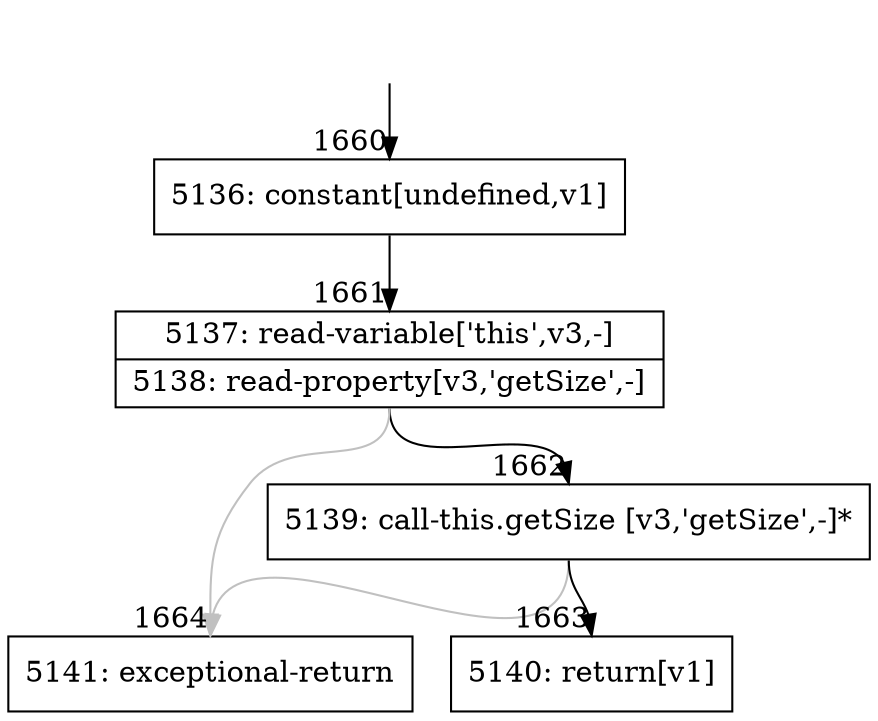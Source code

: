 digraph {
rankdir="TD"
BB_entry150[shape=none,label=""];
BB_entry150 -> BB1660 [tailport=s, headport=n, headlabel="    1660"]
BB1660 [shape=record label="{5136: constant[undefined,v1]}" ] 
BB1660 -> BB1661 [tailport=s, headport=n, headlabel="      1661"]
BB1661 [shape=record label="{5137: read-variable['this',v3,-]|5138: read-property[v3,'getSize',-]}" ] 
BB1661 -> BB1662 [tailport=s, headport=n, headlabel="      1662"]
BB1661 -> BB1664 [tailport=s, headport=n, color=gray, headlabel="      1664"]
BB1662 [shape=record label="{5139: call-this.getSize [v3,'getSize',-]*}" ] 
BB1662 -> BB1663 [tailport=s, headport=n, headlabel="      1663"]
BB1662 -> BB1664 [tailport=s, headport=n, color=gray]
BB1663 [shape=record label="{5140: return[v1]}" ] 
BB1664 [shape=record label="{5141: exceptional-return}" ] 
//#$~ 2286
}
